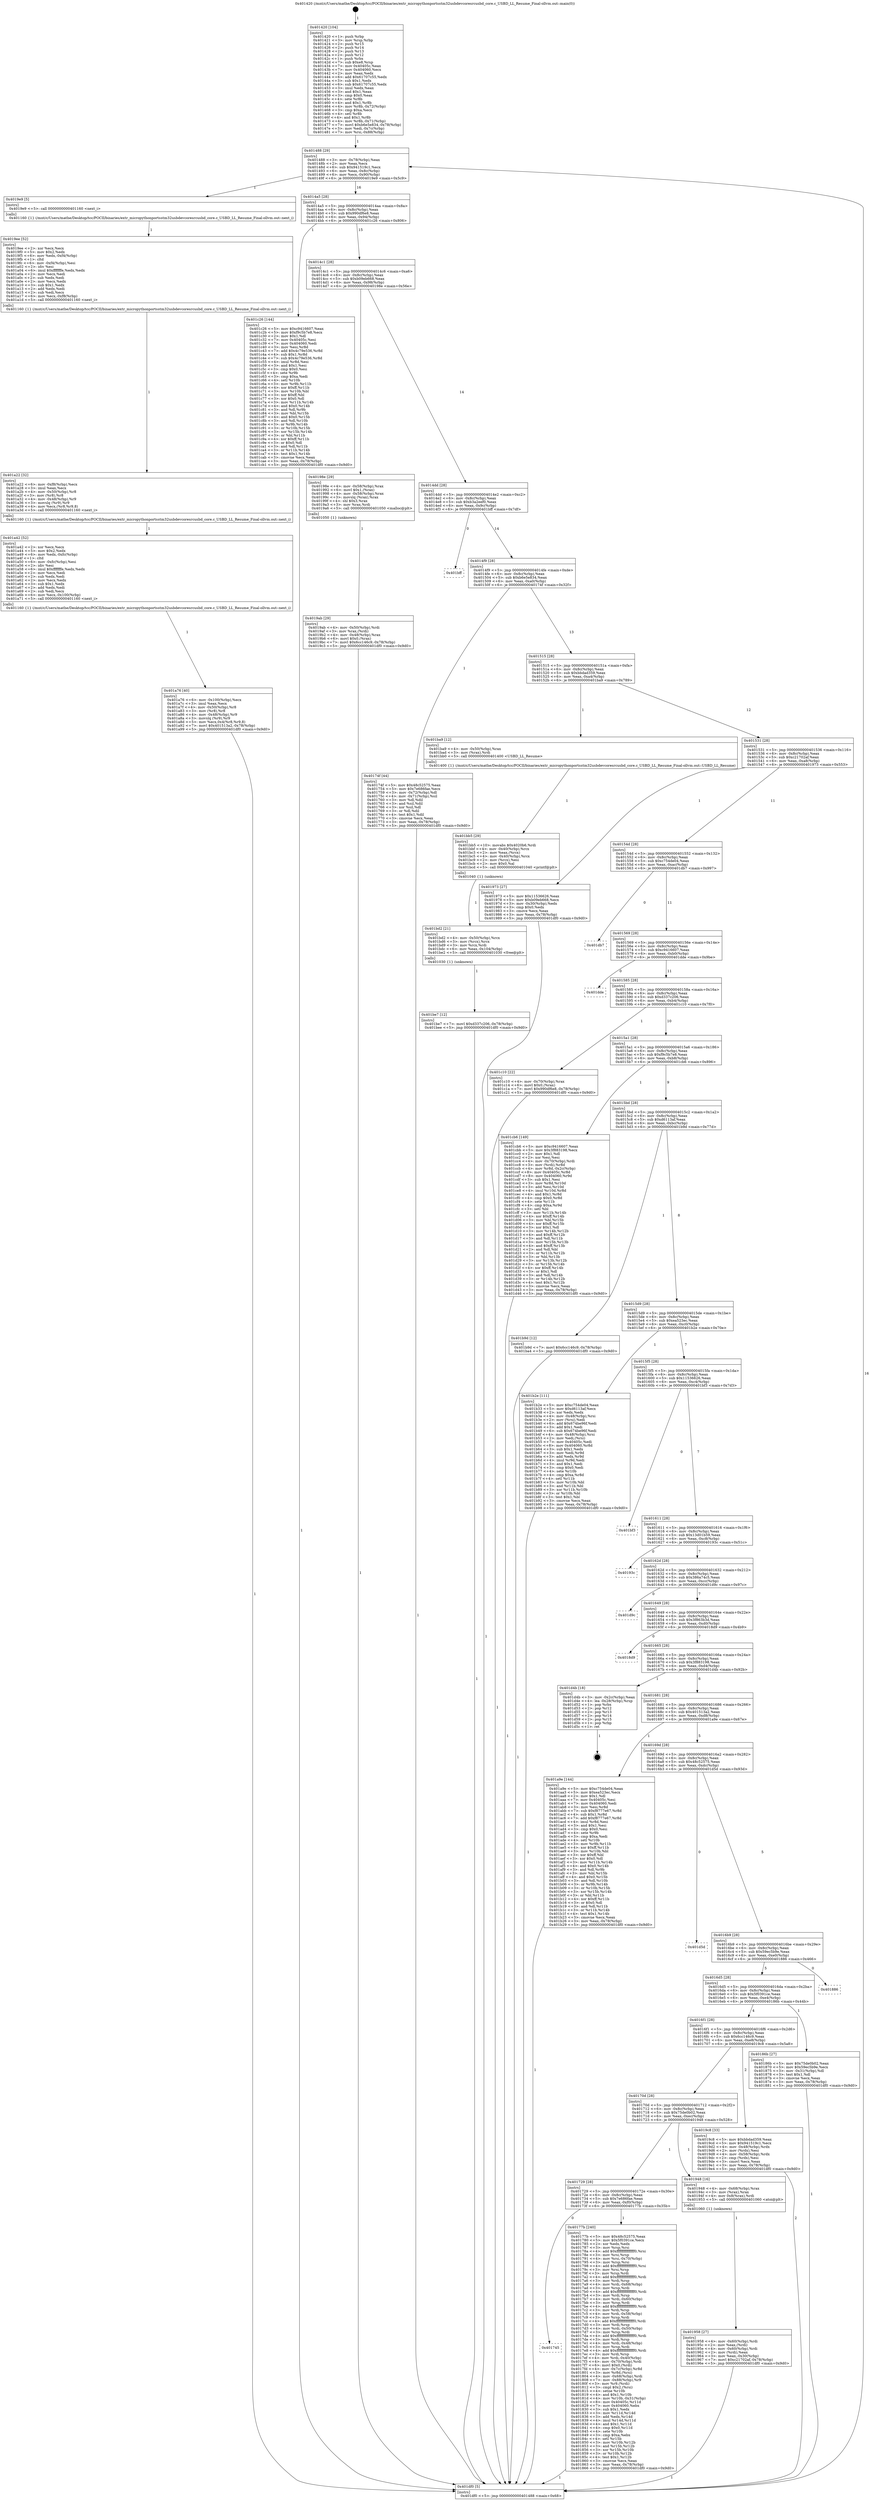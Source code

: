 digraph "0x401420" {
  label = "0x401420 (/mnt/c/Users/mathe/Desktop/tcc/POCII/binaries/extr_micropythonportsstm32usbdevcoresrcusbd_core.c_USBD_LL_Resume_Final-ollvm.out::main(0))"
  labelloc = "t"
  node[shape=record]

  Entry [label="",width=0.3,height=0.3,shape=circle,fillcolor=black,style=filled]
  "0x401488" [label="{
     0x401488 [29]\l
     | [instrs]\l
     &nbsp;&nbsp;0x401488 \<+3\>: mov -0x78(%rbp),%eax\l
     &nbsp;&nbsp;0x40148b \<+2\>: mov %eax,%ecx\l
     &nbsp;&nbsp;0x40148d \<+6\>: sub $0x941519c1,%ecx\l
     &nbsp;&nbsp;0x401493 \<+6\>: mov %eax,-0x8c(%rbp)\l
     &nbsp;&nbsp;0x401499 \<+6\>: mov %ecx,-0x90(%rbp)\l
     &nbsp;&nbsp;0x40149f \<+6\>: je 00000000004019e9 \<main+0x5c9\>\l
  }"]
  "0x4019e9" [label="{
     0x4019e9 [5]\l
     | [instrs]\l
     &nbsp;&nbsp;0x4019e9 \<+5\>: call 0000000000401160 \<next_i\>\l
     | [calls]\l
     &nbsp;&nbsp;0x401160 \{1\} (/mnt/c/Users/mathe/Desktop/tcc/POCII/binaries/extr_micropythonportsstm32usbdevcoresrcusbd_core.c_USBD_LL_Resume_Final-ollvm.out::next_i)\l
  }"]
  "0x4014a5" [label="{
     0x4014a5 [28]\l
     | [instrs]\l
     &nbsp;&nbsp;0x4014a5 \<+5\>: jmp 00000000004014aa \<main+0x8a\>\l
     &nbsp;&nbsp;0x4014aa \<+6\>: mov -0x8c(%rbp),%eax\l
     &nbsp;&nbsp;0x4014b0 \<+5\>: sub $0x990df6e8,%eax\l
     &nbsp;&nbsp;0x4014b5 \<+6\>: mov %eax,-0x94(%rbp)\l
     &nbsp;&nbsp;0x4014bb \<+6\>: je 0000000000401c26 \<main+0x806\>\l
  }"]
  Exit [label="",width=0.3,height=0.3,shape=circle,fillcolor=black,style=filled,peripheries=2]
  "0x401c26" [label="{
     0x401c26 [144]\l
     | [instrs]\l
     &nbsp;&nbsp;0x401c26 \<+5\>: mov $0xc9416607,%eax\l
     &nbsp;&nbsp;0x401c2b \<+5\>: mov $0xf9c5b7e8,%ecx\l
     &nbsp;&nbsp;0x401c30 \<+2\>: mov $0x1,%dl\l
     &nbsp;&nbsp;0x401c32 \<+7\>: mov 0x40405c,%esi\l
     &nbsp;&nbsp;0x401c39 \<+7\>: mov 0x404060,%edi\l
     &nbsp;&nbsp;0x401c40 \<+3\>: mov %esi,%r8d\l
     &nbsp;&nbsp;0x401c43 \<+7\>: add $0x4c79e536,%r8d\l
     &nbsp;&nbsp;0x401c4a \<+4\>: sub $0x1,%r8d\l
     &nbsp;&nbsp;0x401c4e \<+7\>: sub $0x4c79e536,%r8d\l
     &nbsp;&nbsp;0x401c55 \<+4\>: imul %r8d,%esi\l
     &nbsp;&nbsp;0x401c59 \<+3\>: and $0x1,%esi\l
     &nbsp;&nbsp;0x401c5c \<+3\>: cmp $0x0,%esi\l
     &nbsp;&nbsp;0x401c5f \<+4\>: sete %r9b\l
     &nbsp;&nbsp;0x401c63 \<+3\>: cmp $0xa,%edi\l
     &nbsp;&nbsp;0x401c66 \<+4\>: setl %r10b\l
     &nbsp;&nbsp;0x401c6a \<+3\>: mov %r9b,%r11b\l
     &nbsp;&nbsp;0x401c6d \<+4\>: xor $0xff,%r11b\l
     &nbsp;&nbsp;0x401c71 \<+3\>: mov %r10b,%bl\l
     &nbsp;&nbsp;0x401c74 \<+3\>: xor $0xff,%bl\l
     &nbsp;&nbsp;0x401c77 \<+3\>: xor $0x0,%dl\l
     &nbsp;&nbsp;0x401c7a \<+3\>: mov %r11b,%r14b\l
     &nbsp;&nbsp;0x401c7d \<+4\>: and $0x0,%r14b\l
     &nbsp;&nbsp;0x401c81 \<+3\>: and %dl,%r9b\l
     &nbsp;&nbsp;0x401c84 \<+3\>: mov %bl,%r15b\l
     &nbsp;&nbsp;0x401c87 \<+4\>: and $0x0,%r15b\l
     &nbsp;&nbsp;0x401c8b \<+3\>: and %dl,%r10b\l
     &nbsp;&nbsp;0x401c8e \<+3\>: or %r9b,%r14b\l
     &nbsp;&nbsp;0x401c91 \<+3\>: or %r10b,%r15b\l
     &nbsp;&nbsp;0x401c94 \<+3\>: xor %r15b,%r14b\l
     &nbsp;&nbsp;0x401c97 \<+3\>: or %bl,%r11b\l
     &nbsp;&nbsp;0x401c9a \<+4\>: xor $0xff,%r11b\l
     &nbsp;&nbsp;0x401c9e \<+3\>: or $0x0,%dl\l
     &nbsp;&nbsp;0x401ca1 \<+3\>: and %dl,%r11b\l
     &nbsp;&nbsp;0x401ca4 \<+3\>: or %r11b,%r14b\l
     &nbsp;&nbsp;0x401ca7 \<+4\>: test $0x1,%r14b\l
     &nbsp;&nbsp;0x401cab \<+3\>: cmovne %ecx,%eax\l
     &nbsp;&nbsp;0x401cae \<+3\>: mov %eax,-0x78(%rbp)\l
     &nbsp;&nbsp;0x401cb1 \<+5\>: jmp 0000000000401df0 \<main+0x9d0\>\l
  }"]
  "0x4014c1" [label="{
     0x4014c1 [28]\l
     | [instrs]\l
     &nbsp;&nbsp;0x4014c1 \<+5\>: jmp 00000000004014c6 \<main+0xa6\>\l
     &nbsp;&nbsp;0x4014c6 \<+6\>: mov -0x8c(%rbp),%eax\l
     &nbsp;&nbsp;0x4014cc \<+5\>: sub $0xb09eb668,%eax\l
     &nbsp;&nbsp;0x4014d1 \<+6\>: mov %eax,-0x98(%rbp)\l
     &nbsp;&nbsp;0x4014d7 \<+6\>: je 000000000040198e \<main+0x56e\>\l
  }"]
  "0x401be7" [label="{
     0x401be7 [12]\l
     | [instrs]\l
     &nbsp;&nbsp;0x401be7 \<+7\>: movl $0xd337c206,-0x78(%rbp)\l
     &nbsp;&nbsp;0x401bee \<+5\>: jmp 0000000000401df0 \<main+0x9d0\>\l
  }"]
  "0x40198e" [label="{
     0x40198e [29]\l
     | [instrs]\l
     &nbsp;&nbsp;0x40198e \<+4\>: mov -0x58(%rbp),%rax\l
     &nbsp;&nbsp;0x401992 \<+6\>: movl $0x1,(%rax)\l
     &nbsp;&nbsp;0x401998 \<+4\>: mov -0x58(%rbp),%rax\l
     &nbsp;&nbsp;0x40199c \<+3\>: movslq (%rax),%rax\l
     &nbsp;&nbsp;0x40199f \<+4\>: shl $0x3,%rax\l
     &nbsp;&nbsp;0x4019a3 \<+3\>: mov %rax,%rdi\l
     &nbsp;&nbsp;0x4019a6 \<+5\>: call 0000000000401050 \<malloc@plt\>\l
     | [calls]\l
     &nbsp;&nbsp;0x401050 \{1\} (unknown)\l
  }"]
  "0x4014dd" [label="{
     0x4014dd [28]\l
     | [instrs]\l
     &nbsp;&nbsp;0x4014dd \<+5\>: jmp 00000000004014e2 \<main+0xc2\>\l
     &nbsp;&nbsp;0x4014e2 \<+6\>: mov -0x8c(%rbp),%eax\l
     &nbsp;&nbsp;0x4014e8 \<+5\>: sub $0xb3a2eef0,%eax\l
     &nbsp;&nbsp;0x4014ed \<+6\>: mov %eax,-0x9c(%rbp)\l
     &nbsp;&nbsp;0x4014f3 \<+6\>: je 0000000000401bff \<main+0x7df\>\l
  }"]
  "0x401bd2" [label="{
     0x401bd2 [21]\l
     | [instrs]\l
     &nbsp;&nbsp;0x401bd2 \<+4\>: mov -0x50(%rbp),%rcx\l
     &nbsp;&nbsp;0x401bd6 \<+3\>: mov (%rcx),%rcx\l
     &nbsp;&nbsp;0x401bd9 \<+3\>: mov %rcx,%rdi\l
     &nbsp;&nbsp;0x401bdc \<+6\>: mov %eax,-0x104(%rbp)\l
     &nbsp;&nbsp;0x401be2 \<+5\>: call 0000000000401030 \<free@plt\>\l
     | [calls]\l
     &nbsp;&nbsp;0x401030 \{1\} (unknown)\l
  }"]
  "0x401bff" [label="{
     0x401bff\l
  }", style=dashed]
  "0x4014f9" [label="{
     0x4014f9 [28]\l
     | [instrs]\l
     &nbsp;&nbsp;0x4014f9 \<+5\>: jmp 00000000004014fe \<main+0xde\>\l
     &nbsp;&nbsp;0x4014fe \<+6\>: mov -0x8c(%rbp),%eax\l
     &nbsp;&nbsp;0x401504 \<+5\>: sub $0xb6e5e834,%eax\l
     &nbsp;&nbsp;0x401509 \<+6\>: mov %eax,-0xa0(%rbp)\l
     &nbsp;&nbsp;0x40150f \<+6\>: je 000000000040174f \<main+0x32f\>\l
  }"]
  "0x401bb5" [label="{
     0x401bb5 [29]\l
     | [instrs]\l
     &nbsp;&nbsp;0x401bb5 \<+10\>: movabs $0x4020b6,%rdi\l
     &nbsp;&nbsp;0x401bbf \<+4\>: mov -0x40(%rbp),%rcx\l
     &nbsp;&nbsp;0x401bc3 \<+2\>: mov %eax,(%rcx)\l
     &nbsp;&nbsp;0x401bc5 \<+4\>: mov -0x40(%rbp),%rcx\l
     &nbsp;&nbsp;0x401bc9 \<+2\>: mov (%rcx),%esi\l
     &nbsp;&nbsp;0x401bcb \<+2\>: mov $0x0,%al\l
     &nbsp;&nbsp;0x401bcd \<+5\>: call 0000000000401040 \<printf@plt\>\l
     | [calls]\l
     &nbsp;&nbsp;0x401040 \{1\} (unknown)\l
  }"]
  "0x40174f" [label="{
     0x40174f [44]\l
     | [instrs]\l
     &nbsp;&nbsp;0x40174f \<+5\>: mov $0x48c52575,%eax\l
     &nbsp;&nbsp;0x401754 \<+5\>: mov $0x7e686fae,%ecx\l
     &nbsp;&nbsp;0x401759 \<+3\>: mov -0x72(%rbp),%dl\l
     &nbsp;&nbsp;0x40175c \<+4\>: mov -0x71(%rbp),%sil\l
     &nbsp;&nbsp;0x401760 \<+3\>: mov %dl,%dil\l
     &nbsp;&nbsp;0x401763 \<+3\>: and %sil,%dil\l
     &nbsp;&nbsp;0x401766 \<+3\>: xor %sil,%dl\l
     &nbsp;&nbsp;0x401769 \<+3\>: or %dl,%dil\l
     &nbsp;&nbsp;0x40176c \<+4\>: test $0x1,%dil\l
     &nbsp;&nbsp;0x401770 \<+3\>: cmovne %ecx,%eax\l
     &nbsp;&nbsp;0x401773 \<+3\>: mov %eax,-0x78(%rbp)\l
     &nbsp;&nbsp;0x401776 \<+5\>: jmp 0000000000401df0 \<main+0x9d0\>\l
  }"]
  "0x401515" [label="{
     0x401515 [28]\l
     | [instrs]\l
     &nbsp;&nbsp;0x401515 \<+5\>: jmp 000000000040151a \<main+0xfa\>\l
     &nbsp;&nbsp;0x40151a \<+6\>: mov -0x8c(%rbp),%eax\l
     &nbsp;&nbsp;0x401520 \<+5\>: sub $0xbbdad359,%eax\l
     &nbsp;&nbsp;0x401525 \<+6\>: mov %eax,-0xa4(%rbp)\l
     &nbsp;&nbsp;0x40152b \<+6\>: je 0000000000401ba9 \<main+0x789\>\l
  }"]
  "0x401df0" [label="{
     0x401df0 [5]\l
     | [instrs]\l
     &nbsp;&nbsp;0x401df0 \<+5\>: jmp 0000000000401488 \<main+0x68\>\l
  }"]
  "0x401420" [label="{
     0x401420 [104]\l
     | [instrs]\l
     &nbsp;&nbsp;0x401420 \<+1\>: push %rbp\l
     &nbsp;&nbsp;0x401421 \<+3\>: mov %rsp,%rbp\l
     &nbsp;&nbsp;0x401424 \<+2\>: push %r15\l
     &nbsp;&nbsp;0x401426 \<+2\>: push %r14\l
     &nbsp;&nbsp;0x401428 \<+2\>: push %r13\l
     &nbsp;&nbsp;0x40142a \<+2\>: push %r12\l
     &nbsp;&nbsp;0x40142c \<+1\>: push %rbx\l
     &nbsp;&nbsp;0x40142d \<+7\>: sub $0xe8,%rsp\l
     &nbsp;&nbsp;0x401434 \<+7\>: mov 0x40405c,%eax\l
     &nbsp;&nbsp;0x40143b \<+7\>: mov 0x404060,%ecx\l
     &nbsp;&nbsp;0x401442 \<+2\>: mov %eax,%edx\l
     &nbsp;&nbsp;0x401444 \<+6\>: add $0x61707c55,%edx\l
     &nbsp;&nbsp;0x40144a \<+3\>: sub $0x1,%edx\l
     &nbsp;&nbsp;0x40144d \<+6\>: sub $0x61707c55,%edx\l
     &nbsp;&nbsp;0x401453 \<+3\>: imul %edx,%eax\l
     &nbsp;&nbsp;0x401456 \<+3\>: and $0x1,%eax\l
     &nbsp;&nbsp;0x401459 \<+3\>: cmp $0x0,%eax\l
     &nbsp;&nbsp;0x40145c \<+4\>: sete %r8b\l
     &nbsp;&nbsp;0x401460 \<+4\>: and $0x1,%r8b\l
     &nbsp;&nbsp;0x401464 \<+4\>: mov %r8b,-0x72(%rbp)\l
     &nbsp;&nbsp;0x401468 \<+3\>: cmp $0xa,%ecx\l
     &nbsp;&nbsp;0x40146b \<+4\>: setl %r8b\l
     &nbsp;&nbsp;0x40146f \<+4\>: and $0x1,%r8b\l
     &nbsp;&nbsp;0x401473 \<+4\>: mov %r8b,-0x71(%rbp)\l
     &nbsp;&nbsp;0x401477 \<+7\>: movl $0xb6e5e834,-0x78(%rbp)\l
     &nbsp;&nbsp;0x40147e \<+3\>: mov %edi,-0x7c(%rbp)\l
     &nbsp;&nbsp;0x401481 \<+7\>: mov %rsi,-0x88(%rbp)\l
  }"]
  "0x401a76" [label="{
     0x401a76 [40]\l
     | [instrs]\l
     &nbsp;&nbsp;0x401a76 \<+6\>: mov -0x100(%rbp),%ecx\l
     &nbsp;&nbsp;0x401a7c \<+3\>: imul %eax,%ecx\l
     &nbsp;&nbsp;0x401a7f \<+4\>: mov -0x50(%rbp),%r8\l
     &nbsp;&nbsp;0x401a83 \<+3\>: mov (%r8),%r8\l
     &nbsp;&nbsp;0x401a86 \<+4\>: mov -0x48(%rbp),%r9\l
     &nbsp;&nbsp;0x401a8a \<+3\>: movslq (%r9),%r9\l
     &nbsp;&nbsp;0x401a8d \<+5\>: mov %ecx,0x4(%r8,%r9,8)\l
     &nbsp;&nbsp;0x401a92 \<+7\>: movl $0x401513a2,-0x78(%rbp)\l
     &nbsp;&nbsp;0x401a99 \<+5\>: jmp 0000000000401df0 \<main+0x9d0\>\l
  }"]
  "0x401ba9" [label="{
     0x401ba9 [12]\l
     | [instrs]\l
     &nbsp;&nbsp;0x401ba9 \<+4\>: mov -0x50(%rbp),%rax\l
     &nbsp;&nbsp;0x401bad \<+3\>: mov (%rax),%rdi\l
     &nbsp;&nbsp;0x401bb0 \<+5\>: call 0000000000401400 \<USBD_LL_Resume\>\l
     | [calls]\l
     &nbsp;&nbsp;0x401400 \{1\} (/mnt/c/Users/mathe/Desktop/tcc/POCII/binaries/extr_micropythonportsstm32usbdevcoresrcusbd_core.c_USBD_LL_Resume_Final-ollvm.out::USBD_LL_Resume)\l
  }"]
  "0x401531" [label="{
     0x401531 [28]\l
     | [instrs]\l
     &nbsp;&nbsp;0x401531 \<+5\>: jmp 0000000000401536 \<main+0x116\>\l
     &nbsp;&nbsp;0x401536 \<+6\>: mov -0x8c(%rbp),%eax\l
     &nbsp;&nbsp;0x40153c \<+5\>: sub $0xc21702af,%eax\l
     &nbsp;&nbsp;0x401541 \<+6\>: mov %eax,-0xa8(%rbp)\l
     &nbsp;&nbsp;0x401547 \<+6\>: je 0000000000401973 \<main+0x553\>\l
  }"]
  "0x401a42" [label="{
     0x401a42 [52]\l
     | [instrs]\l
     &nbsp;&nbsp;0x401a42 \<+2\>: xor %ecx,%ecx\l
     &nbsp;&nbsp;0x401a44 \<+5\>: mov $0x2,%edx\l
     &nbsp;&nbsp;0x401a49 \<+6\>: mov %edx,-0xfc(%rbp)\l
     &nbsp;&nbsp;0x401a4f \<+1\>: cltd\l
     &nbsp;&nbsp;0x401a50 \<+6\>: mov -0xfc(%rbp),%esi\l
     &nbsp;&nbsp;0x401a56 \<+2\>: idiv %esi\l
     &nbsp;&nbsp;0x401a58 \<+6\>: imul $0xfffffffe,%edx,%edx\l
     &nbsp;&nbsp;0x401a5e \<+2\>: mov %ecx,%edi\l
     &nbsp;&nbsp;0x401a60 \<+2\>: sub %edx,%edi\l
     &nbsp;&nbsp;0x401a62 \<+2\>: mov %ecx,%edx\l
     &nbsp;&nbsp;0x401a64 \<+3\>: sub $0x1,%edx\l
     &nbsp;&nbsp;0x401a67 \<+2\>: add %edx,%edi\l
     &nbsp;&nbsp;0x401a69 \<+2\>: sub %edi,%ecx\l
     &nbsp;&nbsp;0x401a6b \<+6\>: mov %ecx,-0x100(%rbp)\l
     &nbsp;&nbsp;0x401a71 \<+5\>: call 0000000000401160 \<next_i\>\l
     | [calls]\l
     &nbsp;&nbsp;0x401160 \{1\} (/mnt/c/Users/mathe/Desktop/tcc/POCII/binaries/extr_micropythonportsstm32usbdevcoresrcusbd_core.c_USBD_LL_Resume_Final-ollvm.out::next_i)\l
  }"]
  "0x401973" [label="{
     0x401973 [27]\l
     | [instrs]\l
     &nbsp;&nbsp;0x401973 \<+5\>: mov $0x11536626,%eax\l
     &nbsp;&nbsp;0x401978 \<+5\>: mov $0xb09eb668,%ecx\l
     &nbsp;&nbsp;0x40197d \<+3\>: mov -0x30(%rbp),%edx\l
     &nbsp;&nbsp;0x401980 \<+3\>: cmp $0x0,%edx\l
     &nbsp;&nbsp;0x401983 \<+3\>: cmove %ecx,%eax\l
     &nbsp;&nbsp;0x401986 \<+3\>: mov %eax,-0x78(%rbp)\l
     &nbsp;&nbsp;0x401989 \<+5\>: jmp 0000000000401df0 \<main+0x9d0\>\l
  }"]
  "0x40154d" [label="{
     0x40154d [28]\l
     | [instrs]\l
     &nbsp;&nbsp;0x40154d \<+5\>: jmp 0000000000401552 \<main+0x132\>\l
     &nbsp;&nbsp;0x401552 \<+6\>: mov -0x8c(%rbp),%eax\l
     &nbsp;&nbsp;0x401558 \<+5\>: sub $0xc754de04,%eax\l
     &nbsp;&nbsp;0x40155d \<+6\>: mov %eax,-0xac(%rbp)\l
     &nbsp;&nbsp;0x401563 \<+6\>: je 0000000000401db7 \<main+0x997\>\l
  }"]
  "0x401a22" [label="{
     0x401a22 [32]\l
     | [instrs]\l
     &nbsp;&nbsp;0x401a22 \<+6\>: mov -0xf8(%rbp),%ecx\l
     &nbsp;&nbsp;0x401a28 \<+3\>: imul %eax,%ecx\l
     &nbsp;&nbsp;0x401a2b \<+4\>: mov -0x50(%rbp),%r8\l
     &nbsp;&nbsp;0x401a2f \<+3\>: mov (%r8),%r8\l
     &nbsp;&nbsp;0x401a32 \<+4\>: mov -0x48(%rbp),%r9\l
     &nbsp;&nbsp;0x401a36 \<+3\>: movslq (%r9),%r9\l
     &nbsp;&nbsp;0x401a39 \<+4\>: mov %ecx,(%r8,%r9,8)\l
     &nbsp;&nbsp;0x401a3d \<+5\>: call 0000000000401160 \<next_i\>\l
     | [calls]\l
     &nbsp;&nbsp;0x401160 \{1\} (/mnt/c/Users/mathe/Desktop/tcc/POCII/binaries/extr_micropythonportsstm32usbdevcoresrcusbd_core.c_USBD_LL_Resume_Final-ollvm.out::next_i)\l
  }"]
  "0x401db7" [label="{
     0x401db7\l
  }", style=dashed]
  "0x401569" [label="{
     0x401569 [28]\l
     | [instrs]\l
     &nbsp;&nbsp;0x401569 \<+5\>: jmp 000000000040156e \<main+0x14e\>\l
     &nbsp;&nbsp;0x40156e \<+6\>: mov -0x8c(%rbp),%eax\l
     &nbsp;&nbsp;0x401574 \<+5\>: sub $0xc9416607,%eax\l
     &nbsp;&nbsp;0x401579 \<+6\>: mov %eax,-0xb0(%rbp)\l
     &nbsp;&nbsp;0x40157f \<+6\>: je 0000000000401dde \<main+0x9be\>\l
  }"]
  "0x4019ee" [label="{
     0x4019ee [52]\l
     | [instrs]\l
     &nbsp;&nbsp;0x4019ee \<+2\>: xor %ecx,%ecx\l
     &nbsp;&nbsp;0x4019f0 \<+5\>: mov $0x2,%edx\l
     &nbsp;&nbsp;0x4019f5 \<+6\>: mov %edx,-0xf4(%rbp)\l
     &nbsp;&nbsp;0x4019fb \<+1\>: cltd\l
     &nbsp;&nbsp;0x4019fc \<+6\>: mov -0xf4(%rbp),%esi\l
     &nbsp;&nbsp;0x401a02 \<+2\>: idiv %esi\l
     &nbsp;&nbsp;0x401a04 \<+6\>: imul $0xfffffffe,%edx,%edx\l
     &nbsp;&nbsp;0x401a0a \<+2\>: mov %ecx,%edi\l
     &nbsp;&nbsp;0x401a0c \<+2\>: sub %edx,%edi\l
     &nbsp;&nbsp;0x401a0e \<+2\>: mov %ecx,%edx\l
     &nbsp;&nbsp;0x401a10 \<+3\>: sub $0x1,%edx\l
     &nbsp;&nbsp;0x401a13 \<+2\>: add %edx,%edi\l
     &nbsp;&nbsp;0x401a15 \<+2\>: sub %edi,%ecx\l
     &nbsp;&nbsp;0x401a17 \<+6\>: mov %ecx,-0xf8(%rbp)\l
     &nbsp;&nbsp;0x401a1d \<+5\>: call 0000000000401160 \<next_i\>\l
     | [calls]\l
     &nbsp;&nbsp;0x401160 \{1\} (/mnt/c/Users/mathe/Desktop/tcc/POCII/binaries/extr_micropythonportsstm32usbdevcoresrcusbd_core.c_USBD_LL_Resume_Final-ollvm.out::next_i)\l
  }"]
  "0x401dde" [label="{
     0x401dde\l
  }", style=dashed]
  "0x401585" [label="{
     0x401585 [28]\l
     | [instrs]\l
     &nbsp;&nbsp;0x401585 \<+5\>: jmp 000000000040158a \<main+0x16a\>\l
     &nbsp;&nbsp;0x40158a \<+6\>: mov -0x8c(%rbp),%eax\l
     &nbsp;&nbsp;0x401590 \<+5\>: sub $0xd337c206,%eax\l
     &nbsp;&nbsp;0x401595 \<+6\>: mov %eax,-0xb4(%rbp)\l
     &nbsp;&nbsp;0x40159b \<+6\>: je 0000000000401c10 \<main+0x7f0\>\l
  }"]
  "0x4019ab" [label="{
     0x4019ab [29]\l
     | [instrs]\l
     &nbsp;&nbsp;0x4019ab \<+4\>: mov -0x50(%rbp),%rdi\l
     &nbsp;&nbsp;0x4019af \<+3\>: mov %rax,(%rdi)\l
     &nbsp;&nbsp;0x4019b2 \<+4\>: mov -0x48(%rbp),%rax\l
     &nbsp;&nbsp;0x4019b6 \<+6\>: movl $0x0,(%rax)\l
     &nbsp;&nbsp;0x4019bc \<+7\>: movl $0x6cc146c9,-0x78(%rbp)\l
     &nbsp;&nbsp;0x4019c3 \<+5\>: jmp 0000000000401df0 \<main+0x9d0\>\l
  }"]
  "0x401c10" [label="{
     0x401c10 [22]\l
     | [instrs]\l
     &nbsp;&nbsp;0x401c10 \<+4\>: mov -0x70(%rbp),%rax\l
     &nbsp;&nbsp;0x401c14 \<+6\>: movl $0x0,(%rax)\l
     &nbsp;&nbsp;0x401c1a \<+7\>: movl $0x990df6e8,-0x78(%rbp)\l
     &nbsp;&nbsp;0x401c21 \<+5\>: jmp 0000000000401df0 \<main+0x9d0\>\l
  }"]
  "0x4015a1" [label="{
     0x4015a1 [28]\l
     | [instrs]\l
     &nbsp;&nbsp;0x4015a1 \<+5\>: jmp 00000000004015a6 \<main+0x186\>\l
     &nbsp;&nbsp;0x4015a6 \<+6\>: mov -0x8c(%rbp),%eax\l
     &nbsp;&nbsp;0x4015ac \<+5\>: sub $0xf9c5b7e8,%eax\l
     &nbsp;&nbsp;0x4015b1 \<+6\>: mov %eax,-0xb8(%rbp)\l
     &nbsp;&nbsp;0x4015b7 \<+6\>: je 0000000000401cb6 \<main+0x896\>\l
  }"]
  "0x401958" [label="{
     0x401958 [27]\l
     | [instrs]\l
     &nbsp;&nbsp;0x401958 \<+4\>: mov -0x60(%rbp),%rdi\l
     &nbsp;&nbsp;0x40195c \<+2\>: mov %eax,(%rdi)\l
     &nbsp;&nbsp;0x40195e \<+4\>: mov -0x60(%rbp),%rdi\l
     &nbsp;&nbsp;0x401962 \<+2\>: mov (%rdi),%eax\l
     &nbsp;&nbsp;0x401964 \<+3\>: mov %eax,-0x30(%rbp)\l
     &nbsp;&nbsp;0x401967 \<+7\>: movl $0xc21702af,-0x78(%rbp)\l
     &nbsp;&nbsp;0x40196e \<+5\>: jmp 0000000000401df0 \<main+0x9d0\>\l
  }"]
  "0x401cb6" [label="{
     0x401cb6 [149]\l
     | [instrs]\l
     &nbsp;&nbsp;0x401cb6 \<+5\>: mov $0xc9416607,%eax\l
     &nbsp;&nbsp;0x401cbb \<+5\>: mov $0x3f883198,%ecx\l
     &nbsp;&nbsp;0x401cc0 \<+2\>: mov $0x1,%dl\l
     &nbsp;&nbsp;0x401cc2 \<+2\>: xor %esi,%esi\l
     &nbsp;&nbsp;0x401cc4 \<+4\>: mov -0x70(%rbp),%rdi\l
     &nbsp;&nbsp;0x401cc8 \<+3\>: mov (%rdi),%r8d\l
     &nbsp;&nbsp;0x401ccb \<+4\>: mov %r8d,-0x2c(%rbp)\l
     &nbsp;&nbsp;0x401ccf \<+8\>: mov 0x40405c,%r8d\l
     &nbsp;&nbsp;0x401cd7 \<+8\>: mov 0x404060,%r9d\l
     &nbsp;&nbsp;0x401cdf \<+3\>: sub $0x1,%esi\l
     &nbsp;&nbsp;0x401ce2 \<+3\>: mov %r8d,%r10d\l
     &nbsp;&nbsp;0x401ce5 \<+3\>: add %esi,%r10d\l
     &nbsp;&nbsp;0x401ce8 \<+4\>: imul %r10d,%r8d\l
     &nbsp;&nbsp;0x401cec \<+4\>: and $0x1,%r8d\l
     &nbsp;&nbsp;0x401cf0 \<+4\>: cmp $0x0,%r8d\l
     &nbsp;&nbsp;0x401cf4 \<+4\>: sete %r11b\l
     &nbsp;&nbsp;0x401cf8 \<+4\>: cmp $0xa,%r9d\l
     &nbsp;&nbsp;0x401cfc \<+3\>: setl %bl\l
     &nbsp;&nbsp;0x401cff \<+3\>: mov %r11b,%r14b\l
     &nbsp;&nbsp;0x401d02 \<+4\>: xor $0xff,%r14b\l
     &nbsp;&nbsp;0x401d06 \<+3\>: mov %bl,%r15b\l
     &nbsp;&nbsp;0x401d09 \<+4\>: xor $0xff,%r15b\l
     &nbsp;&nbsp;0x401d0d \<+3\>: xor $0x1,%dl\l
     &nbsp;&nbsp;0x401d10 \<+3\>: mov %r14b,%r12b\l
     &nbsp;&nbsp;0x401d13 \<+4\>: and $0xff,%r12b\l
     &nbsp;&nbsp;0x401d17 \<+3\>: and %dl,%r11b\l
     &nbsp;&nbsp;0x401d1a \<+3\>: mov %r15b,%r13b\l
     &nbsp;&nbsp;0x401d1d \<+4\>: and $0xff,%r13b\l
     &nbsp;&nbsp;0x401d21 \<+2\>: and %dl,%bl\l
     &nbsp;&nbsp;0x401d23 \<+3\>: or %r11b,%r12b\l
     &nbsp;&nbsp;0x401d26 \<+3\>: or %bl,%r13b\l
     &nbsp;&nbsp;0x401d29 \<+3\>: xor %r13b,%r12b\l
     &nbsp;&nbsp;0x401d2c \<+3\>: or %r15b,%r14b\l
     &nbsp;&nbsp;0x401d2f \<+4\>: xor $0xff,%r14b\l
     &nbsp;&nbsp;0x401d33 \<+3\>: or $0x1,%dl\l
     &nbsp;&nbsp;0x401d36 \<+3\>: and %dl,%r14b\l
     &nbsp;&nbsp;0x401d39 \<+3\>: or %r14b,%r12b\l
     &nbsp;&nbsp;0x401d3c \<+4\>: test $0x1,%r12b\l
     &nbsp;&nbsp;0x401d40 \<+3\>: cmovne %ecx,%eax\l
     &nbsp;&nbsp;0x401d43 \<+3\>: mov %eax,-0x78(%rbp)\l
     &nbsp;&nbsp;0x401d46 \<+5\>: jmp 0000000000401df0 \<main+0x9d0\>\l
  }"]
  "0x4015bd" [label="{
     0x4015bd [28]\l
     | [instrs]\l
     &nbsp;&nbsp;0x4015bd \<+5\>: jmp 00000000004015c2 \<main+0x1a2\>\l
     &nbsp;&nbsp;0x4015c2 \<+6\>: mov -0x8c(%rbp),%eax\l
     &nbsp;&nbsp;0x4015c8 \<+5\>: sub $0xd6113af,%eax\l
     &nbsp;&nbsp;0x4015cd \<+6\>: mov %eax,-0xbc(%rbp)\l
     &nbsp;&nbsp;0x4015d3 \<+6\>: je 0000000000401b9d \<main+0x77d\>\l
  }"]
  "0x401745" [label="{
     0x401745\l
  }", style=dashed]
  "0x401b9d" [label="{
     0x401b9d [12]\l
     | [instrs]\l
     &nbsp;&nbsp;0x401b9d \<+7\>: movl $0x6cc146c9,-0x78(%rbp)\l
     &nbsp;&nbsp;0x401ba4 \<+5\>: jmp 0000000000401df0 \<main+0x9d0\>\l
  }"]
  "0x4015d9" [label="{
     0x4015d9 [28]\l
     | [instrs]\l
     &nbsp;&nbsp;0x4015d9 \<+5\>: jmp 00000000004015de \<main+0x1be\>\l
     &nbsp;&nbsp;0x4015de \<+6\>: mov -0x8c(%rbp),%eax\l
     &nbsp;&nbsp;0x4015e4 \<+5\>: sub $0xea523ec,%eax\l
     &nbsp;&nbsp;0x4015e9 \<+6\>: mov %eax,-0xc0(%rbp)\l
     &nbsp;&nbsp;0x4015ef \<+6\>: je 0000000000401b2e \<main+0x70e\>\l
  }"]
  "0x40177b" [label="{
     0x40177b [240]\l
     | [instrs]\l
     &nbsp;&nbsp;0x40177b \<+5\>: mov $0x48c52575,%eax\l
     &nbsp;&nbsp;0x401780 \<+5\>: mov $0x5f0391ce,%ecx\l
     &nbsp;&nbsp;0x401785 \<+2\>: xor %edx,%edx\l
     &nbsp;&nbsp;0x401787 \<+3\>: mov %rsp,%rsi\l
     &nbsp;&nbsp;0x40178a \<+4\>: add $0xfffffffffffffff0,%rsi\l
     &nbsp;&nbsp;0x40178e \<+3\>: mov %rsi,%rsp\l
     &nbsp;&nbsp;0x401791 \<+4\>: mov %rsi,-0x70(%rbp)\l
     &nbsp;&nbsp;0x401795 \<+3\>: mov %rsp,%rsi\l
     &nbsp;&nbsp;0x401798 \<+4\>: add $0xfffffffffffffff0,%rsi\l
     &nbsp;&nbsp;0x40179c \<+3\>: mov %rsi,%rsp\l
     &nbsp;&nbsp;0x40179f \<+3\>: mov %rsp,%rdi\l
     &nbsp;&nbsp;0x4017a2 \<+4\>: add $0xfffffffffffffff0,%rdi\l
     &nbsp;&nbsp;0x4017a6 \<+3\>: mov %rdi,%rsp\l
     &nbsp;&nbsp;0x4017a9 \<+4\>: mov %rdi,-0x68(%rbp)\l
     &nbsp;&nbsp;0x4017ad \<+3\>: mov %rsp,%rdi\l
     &nbsp;&nbsp;0x4017b0 \<+4\>: add $0xfffffffffffffff0,%rdi\l
     &nbsp;&nbsp;0x4017b4 \<+3\>: mov %rdi,%rsp\l
     &nbsp;&nbsp;0x4017b7 \<+4\>: mov %rdi,-0x60(%rbp)\l
     &nbsp;&nbsp;0x4017bb \<+3\>: mov %rsp,%rdi\l
     &nbsp;&nbsp;0x4017be \<+4\>: add $0xfffffffffffffff0,%rdi\l
     &nbsp;&nbsp;0x4017c2 \<+3\>: mov %rdi,%rsp\l
     &nbsp;&nbsp;0x4017c5 \<+4\>: mov %rdi,-0x58(%rbp)\l
     &nbsp;&nbsp;0x4017c9 \<+3\>: mov %rsp,%rdi\l
     &nbsp;&nbsp;0x4017cc \<+4\>: add $0xfffffffffffffff0,%rdi\l
     &nbsp;&nbsp;0x4017d0 \<+3\>: mov %rdi,%rsp\l
     &nbsp;&nbsp;0x4017d3 \<+4\>: mov %rdi,-0x50(%rbp)\l
     &nbsp;&nbsp;0x4017d7 \<+3\>: mov %rsp,%rdi\l
     &nbsp;&nbsp;0x4017da \<+4\>: add $0xfffffffffffffff0,%rdi\l
     &nbsp;&nbsp;0x4017de \<+3\>: mov %rdi,%rsp\l
     &nbsp;&nbsp;0x4017e1 \<+4\>: mov %rdi,-0x48(%rbp)\l
     &nbsp;&nbsp;0x4017e5 \<+3\>: mov %rsp,%rdi\l
     &nbsp;&nbsp;0x4017e8 \<+4\>: add $0xfffffffffffffff0,%rdi\l
     &nbsp;&nbsp;0x4017ec \<+3\>: mov %rdi,%rsp\l
     &nbsp;&nbsp;0x4017ef \<+4\>: mov %rdi,-0x40(%rbp)\l
     &nbsp;&nbsp;0x4017f3 \<+4\>: mov -0x70(%rbp),%rdi\l
     &nbsp;&nbsp;0x4017f7 \<+6\>: movl $0x0,(%rdi)\l
     &nbsp;&nbsp;0x4017fd \<+4\>: mov -0x7c(%rbp),%r8d\l
     &nbsp;&nbsp;0x401801 \<+3\>: mov %r8d,(%rsi)\l
     &nbsp;&nbsp;0x401804 \<+4\>: mov -0x68(%rbp),%rdi\l
     &nbsp;&nbsp;0x401808 \<+7\>: mov -0x88(%rbp),%r9\l
     &nbsp;&nbsp;0x40180f \<+3\>: mov %r9,(%rdi)\l
     &nbsp;&nbsp;0x401812 \<+3\>: cmpl $0x2,(%rsi)\l
     &nbsp;&nbsp;0x401815 \<+4\>: setne %r10b\l
     &nbsp;&nbsp;0x401819 \<+4\>: and $0x1,%r10b\l
     &nbsp;&nbsp;0x40181d \<+4\>: mov %r10b,-0x31(%rbp)\l
     &nbsp;&nbsp;0x401821 \<+8\>: mov 0x40405c,%r11d\l
     &nbsp;&nbsp;0x401829 \<+7\>: mov 0x404060,%ebx\l
     &nbsp;&nbsp;0x401830 \<+3\>: sub $0x1,%edx\l
     &nbsp;&nbsp;0x401833 \<+3\>: mov %r11d,%r14d\l
     &nbsp;&nbsp;0x401836 \<+3\>: add %edx,%r14d\l
     &nbsp;&nbsp;0x401839 \<+4\>: imul %r14d,%r11d\l
     &nbsp;&nbsp;0x40183d \<+4\>: and $0x1,%r11d\l
     &nbsp;&nbsp;0x401841 \<+4\>: cmp $0x0,%r11d\l
     &nbsp;&nbsp;0x401845 \<+4\>: sete %r10b\l
     &nbsp;&nbsp;0x401849 \<+3\>: cmp $0xa,%ebx\l
     &nbsp;&nbsp;0x40184c \<+4\>: setl %r15b\l
     &nbsp;&nbsp;0x401850 \<+3\>: mov %r10b,%r12b\l
     &nbsp;&nbsp;0x401853 \<+3\>: and %r15b,%r12b\l
     &nbsp;&nbsp;0x401856 \<+3\>: xor %r15b,%r10b\l
     &nbsp;&nbsp;0x401859 \<+3\>: or %r10b,%r12b\l
     &nbsp;&nbsp;0x40185c \<+4\>: test $0x1,%r12b\l
     &nbsp;&nbsp;0x401860 \<+3\>: cmovne %ecx,%eax\l
     &nbsp;&nbsp;0x401863 \<+3\>: mov %eax,-0x78(%rbp)\l
     &nbsp;&nbsp;0x401866 \<+5\>: jmp 0000000000401df0 \<main+0x9d0\>\l
  }"]
  "0x401b2e" [label="{
     0x401b2e [111]\l
     | [instrs]\l
     &nbsp;&nbsp;0x401b2e \<+5\>: mov $0xc754de04,%eax\l
     &nbsp;&nbsp;0x401b33 \<+5\>: mov $0xd6113af,%ecx\l
     &nbsp;&nbsp;0x401b38 \<+2\>: xor %edx,%edx\l
     &nbsp;&nbsp;0x401b3a \<+4\>: mov -0x48(%rbp),%rsi\l
     &nbsp;&nbsp;0x401b3e \<+2\>: mov (%rsi),%edi\l
     &nbsp;&nbsp;0x401b40 \<+6\>: add $0x674be96f,%edi\l
     &nbsp;&nbsp;0x401b46 \<+3\>: add $0x1,%edi\l
     &nbsp;&nbsp;0x401b49 \<+6\>: sub $0x674be96f,%edi\l
     &nbsp;&nbsp;0x401b4f \<+4\>: mov -0x48(%rbp),%rsi\l
     &nbsp;&nbsp;0x401b53 \<+2\>: mov %edi,(%rsi)\l
     &nbsp;&nbsp;0x401b55 \<+7\>: mov 0x40405c,%edi\l
     &nbsp;&nbsp;0x401b5c \<+8\>: mov 0x404060,%r8d\l
     &nbsp;&nbsp;0x401b64 \<+3\>: sub $0x1,%edx\l
     &nbsp;&nbsp;0x401b67 \<+3\>: mov %edi,%r9d\l
     &nbsp;&nbsp;0x401b6a \<+3\>: add %edx,%r9d\l
     &nbsp;&nbsp;0x401b6d \<+4\>: imul %r9d,%edi\l
     &nbsp;&nbsp;0x401b71 \<+3\>: and $0x1,%edi\l
     &nbsp;&nbsp;0x401b74 \<+3\>: cmp $0x0,%edi\l
     &nbsp;&nbsp;0x401b77 \<+4\>: sete %r10b\l
     &nbsp;&nbsp;0x401b7b \<+4\>: cmp $0xa,%r8d\l
     &nbsp;&nbsp;0x401b7f \<+4\>: setl %r11b\l
     &nbsp;&nbsp;0x401b83 \<+3\>: mov %r10b,%bl\l
     &nbsp;&nbsp;0x401b86 \<+3\>: and %r11b,%bl\l
     &nbsp;&nbsp;0x401b89 \<+3\>: xor %r11b,%r10b\l
     &nbsp;&nbsp;0x401b8c \<+3\>: or %r10b,%bl\l
     &nbsp;&nbsp;0x401b8f \<+3\>: test $0x1,%bl\l
     &nbsp;&nbsp;0x401b92 \<+3\>: cmovne %ecx,%eax\l
     &nbsp;&nbsp;0x401b95 \<+3\>: mov %eax,-0x78(%rbp)\l
     &nbsp;&nbsp;0x401b98 \<+5\>: jmp 0000000000401df0 \<main+0x9d0\>\l
  }"]
  "0x4015f5" [label="{
     0x4015f5 [28]\l
     | [instrs]\l
     &nbsp;&nbsp;0x4015f5 \<+5\>: jmp 00000000004015fa \<main+0x1da\>\l
     &nbsp;&nbsp;0x4015fa \<+6\>: mov -0x8c(%rbp),%eax\l
     &nbsp;&nbsp;0x401600 \<+5\>: sub $0x11536626,%eax\l
     &nbsp;&nbsp;0x401605 \<+6\>: mov %eax,-0xc4(%rbp)\l
     &nbsp;&nbsp;0x40160b \<+6\>: je 0000000000401bf3 \<main+0x7d3\>\l
  }"]
  "0x401729" [label="{
     0x401729 [28]\l
     | [instrs]\l
     &nbsp;&nbsp;0x401729 \<+5\>: jmp 000000000040172e \<main+0x30e\>\l
     &nbsp;&nbsp;0x40172e \<+6\>: mov -0x8c(%rbp),%eax\l
     &nbsp;&nbsp;0x401734 \<+5\>: sub $0x7e686fae,%eax\l
     &nbsp;&nbsp;0x401739 \<+6\>: mov %eax,-0xf0(%rbp)\l
     &nbsp;&nbsp;0x40173f \<+6\>: je 000000000040177b \<main+0x35b\>\l
  }"]
  "0x401bf3" [label="{
     0x401bf3\l
  }", style=dashed]
  "0x401611" [label="{
     0x401611 [28]\l
     | [instrs]\l
     &nbsp;&nbsp;0x401611 \<+5\>: jmp 0000000000401616 \<main+0x1f6\>\l
     &nbsp;&nbsp;0x401616 \<+6\>: mov -0x8c(%rbp),%eax\l
     &nbsp;&nbsp;0x40161c \<+5\>: sub $0x13d01b59,%eax\l
     &nbsp;&nbsp;0x401621 \<+6\>: mov %eax,-0xc8(%rbp)\l
     &nbsp;&nbsp;0x401627 \<+6\>: je 000000000040193c \<main+0x51c\>\l
  }"]
  "0x401948" [label="{
     0x401948 [16]\l
     | [instrs]\l
     &nbsp;&nbsp;0x401948 \<+4\>: mov -0x68(%rbp),%rax\l
     &nbsp;&nbsp;0x40194c \<+3\>: mov (%rax),%rax\l
     &nbsp;&nbsp;0x40194f \<+4\>: mov 0x8(%rax),%rdi\l
     &nbsp;&nbsp;0x401953 \<+5\>: call 0000000000401060 \<atoi@plt\>\l
     | [calls]\l
     &nbsp;&nbsp;0x401060 \{1\} (unknown)\l
  }"]
  "0x40193c" [label="{
     0x40193c\l
  }", style=dashed]
  "0x40162d" [label="{
     0x40162d [28]\l
     | [instrs]\l
     &nbsp;&nbsp;0x40162d \<+5\>: jmp 0000000000401632 \<main+0x212\>\l
     &nbsp;&nbsp;0x401632 \<+6\>: mov -0x8c(%rbp),%eax\l
     &nbsp;&nbsp;0x401638 \<+5\>: sub $0x386a74c5,%eax\l
     &nbsp;&nbsp;0x40163d \<+6\>: mov %eax,-0xcc(%rbp)\l
     &nbsp;&nbsp;0x401643 \<+6\>: je 0000000000401d9c \<main+0x97c\>\l
  }"]
  "0x40170d" [label="{
     0x40170d [28]\l
     | [instrs]\l
     &nbsp;&nbsp;0x40170d \<+5\>: jmp 0000000000401712 \<main+0x2f2\>\l
     &nbsp;&nbsp;0x401712 \<+6\>: mov -0x8c(%rbp),%eax\l
     &nbsp;&nbsp;0x401718 \<+5\>: sub $0x75de0b02,%eax\l
     &nbsp;&nbsp;0x40171d \<+6\>: mov %eax,-0xec(%rbp)\l
     &nbsp;&nbsp;0x401723 \<+6\>: je 0000000000401948 \<main+0x528\>\l
  }"]
  "0x401d9c" [label="{
     0x401d9c\l
  }", style=dashed]
  "0x401649" [label="{
     0x401649 [28]\l
     | [instrs]\l
     &nbsp;&nbsp;0x401649 \<+5\>: jmp 000000000040164e \<main+0x22e\>\l
     &nbsp;&nbsp;0x40164e \<+6\>: mov -0x8c(%rbp),%eax\l
     &nbsp;&nbsp;0x401654 \<+5\>: sub $0x3f863b3d,%eax\l
     &nbsp;&nbsp;0x401659 \<+6\>: mov %eax,-0xd0(%rbp)\l
     &nbsp;&nbsp;0x40165f \<+6\>: je 00000000004018d9 \<main+0x4b9\>\l
  }"]
  "0x4019c8" [label="{
     0x4019c8 [33]\l
     | [instrs]\l
     &nbsp;&nbsp;0x4019c8 \<+5\>: mov $0xbbdad359,%eax\l
     &nbsp;&nbsp;0x4019cd \<+5\>: mov $0x941519c1,%ecx\l
     &nbsp;&nbsp;0x4019d2 \<+4\>: mov -0x48(%rbp),%rdx\l
     &nbsp;&nbsp;0x4019d6 \<+2\>: mov (%rdx),%esi\l
     &nbsp;&nbsp;0x4019d8 \<+4\>: mov -0x58(%rbp),%rdx\l
     &nbsp;&nbsp;0x4019dc \<+2\>: cmp (%rdx),%esi\l
     &nbsp;&nbsp;0x4019de \<+3\>: cmovl %ecx,%eax\l
     &nbsp;&nbsp;0x4019e1 \<+3\>: mov %eax,-0x78(%rbp)\l
     &nbsp;&nbsp;0x4019e4 \<+5\>: jmp 0000000000401df0 \<main+0x9d0\>\l
  }"]
  "0x4018d9" [label="{
     0x4018d9\l
  }", style=dashed]
  "0x401665" [label="{
     0x401665 [28]\l
     | [instrs]\l
     &nbsp;&nbsp;0x401665 \<+5\>: jmp 000000000040166a \<main+0x24a\>\l
     &nbsp;&nbsp;0x40166a \<+6\>: mov -0x8c(%rbp),%eax\l
     &nbsp;&nbsp;0x401670 \<+5\>: sub $0x3f883198,%eax\l
     &nbsp;&nbsp;0x401675 \<+6\>: mov %eax,-0xd4(%rbp)\l
     &nbsp;&nbsp;0x40167b \<+6\>: je 0000000000401d4b \<main+0x92b\>\l
  }"]
  "0x4016f1" [label="{
     0x4016f1 [28]\l
     | [instrs]\l
     &nbsp;&nbsp;0x4016f1 \<+5\>: jmp 00000000004016f6 \<main+0x2d6\>\l
     &nbsp;&nbsp;0x4016f6 \<+6\>: mov -0x8c(%rbp),%eax\l
     &nbsp;&nbsp;0x4016fc \<+5\>: sub $0x6cc146c9,%eax\l
     &nbsp;&nbsp;0x401701 \<+6\>: mov %eax,-0xe8(%rbp)\l
     &nbsp;&nbsp;0x401707 \<+6\>: je 00000000004019c8 \<main+0x5a8\>\l
  }"]
  "0x401d4b" [label="{
     0x401d4b [18]\l
     | [instrs]\l
     &nbsp;&nbsp;0x401d4b \<+3\>: mov -0x2c(%rbp),%eax\l
     &nbsp;&nbsp;0x401d4e \<+4\>: lea -0x28(%rbp),%rsp\l
     &nbsp;&nbsp;0x401d52 \<+1\>: pop %rbx\l
     &nbsp;&nbsp;0x401d53 \<+2\>: pop %r12\l
     &nbsp;&nbsp;0x401d55 \<+2\>: pop %r13\l
     &nbsp;&nbsp;0x401d57 \<+2\>: pop %r14\l
     &nbsp;&nbsp;0x401d59 \<+2\>: pop %r15\l
     &nbsp;&nbsp;0x401d5b \<+1\>: pop %rbp\l
     &nbsp;&nbsp;0x401d5c \<+1\>: ret\l
  }"]
  "0x401681" [label="{
     0x401681 [28]\l
     | [instrs]\l
     &nbsp;&nbsp;0x401681 \<+5\>: jmp 0000000000401686 \<main+0x266\>\l
     &nbsp;&nbsp;0x401686 \<+6\>: mov -0x8c(%rbp),%eax\l
     &nbsp;&nbsp;0x40168c \<+5\>: sub $0x401513a2,%eax\l
     &nbsp;&nbsp;0x401691 \<+6\>: mov %eax,-0xd8(%rbp)\l
     &nbsp;&nbsp;0x401697 \<+6\>: je 0000000000401a9e \<main+0x67e\>\l
  }"]
  "0x40186b" [label="{
     0x40186b [27]\l
     | [instrs]\l
     &nbsp;&nbsp;0x40186b \<+5\>: mov $0x75de0b02,%eax\l
     &nbsp;&nbsp;0x401870 \<+5\>: mov $0x59ec5b9e,%ecx\l
     &nbsp;&nbsp;0x401875 \<+3\>: mov -0x31(%rbp),%dl\l
     &nbsp;&nbsp;0x401878 \<+3\>: test $0x1,%dl\l
     &nbsp;&nbsp;0x40187b \<+3\>: cmovne %ecx,%eax\l
     &nbsp;&nbsp;0x40187e \<+3\>: mov %eax,-0x78(%rbp)\l
     &nbsp;&nbsp;0x401881 \<+5\>: jmp 0000000000401df0 \<main+0x9d0\>\l
  }"]
  "0x401a9e" [label="{
     0x401a9e [144]\l
     | [instrs]\l
     &nbsp;&nbsp;0x401a9e \<+5\>: mov $0xc754de04,%eax\l
     &nbsp;&nbsp;0x401aa3 \<+5\>: mov $0xea523ec,%ecx\l
     &nbsp;&nbsp;0x401aa8 \<+2\>: mov $0x1,%dl\l
     &nbsp;&nbsp;0x401aaa \<+7\>: mov 0x40405c,%esi\l
     &nbsp;&nbsp;0x401ab1 \<+7\>: mov 0x404060,%edi\l
     &nbsp;&nbsp;0x401ab8 \<+3\>: mov %esi,%r8d\l
     &nbsp;&nbsp;0x401abb \<+7\>: sub $0xf8777e67,%r8d\l
     &nbsp;&nbsp;0x401ac2 \<+4\>: sub $0x1,%r8d\l
     &nbsp;&nbsp;0x401ac6 \<+7\>: add $0xf8777e67,%r8d\l
     &nbsp;&nbsp;0x401acd \<+4\>: imul %r8d,%esi\l
     &nbsp;&nbsp;0x401ad1 \<+3\>: and $0x1,%esi\l
     &nbsp;&nbsp;0x401ad4 \<+3\>: cmp $0x0,%esi\l
     &nbsp;&nbsp;0x401ad7 \<+4\>: sete %r9b\l
     &nbsp;&nbsp;0x401adb \<+3\>: cmp $0xa,%edi\l
     &nbsp;&nbsp;0x401ade \<+4\>: setl %r10b\l
     &nbsp;&nbsp;0x401ae2 \<+3\>: mov %r9b,%r11b\l
     &nbsp;&nbsp;0x401ae5 \<+4\>: xor $0xff,%r11b\l
     &nbsp;&nbsp;0x401ae9 \<+3\>: mov %r10b,%bl\l
     &nbsp;&nbsp;0x401aec \<+3\>: xor $0xff,%bl\l
     &nbsp;&nbsp;0x401aef \<+3\>: xor $0x0,%dl\l
     &nbsp;&nbsp;0x401af2 \<+3\>: mov %r11b,%r14b\l
     &nbsp;&nbsp;0x401af5 \<+4\>: and $0x0,%r14b\l
     &nbsp;&nbsp;0x401af9 \<+3\>: and %dl,%r9b\l
     &nbsp;&nbsp;0x401afc \<+3\>: mov %bl,%r15b\l
     &nbsp;&nbsp;0x401aff \<+4\>: and $0x0,%r15b\l
     &nbsp;&nbsp;0x401b03 \<+3\>: and %dl,%r10b\l
     &nbsp;&nbsp;0x401b06 \<+3\>: or %r9b,%r14b\l
     &nbsp;&nbsp;0x401b09 \<+3\>: or %r10b,%r15b\l
     &nbsp;&nbsp;0x401b0c \<+3\>: xor %r15b,%r14b\l
     &nbsp;&nbsp;0x401b0f \<+3\>: or %bl,%r11b\l
     &nbsp;&nbsp;0x401b12 \<+4\>: xor $0xff,%r11b\l
     &nbsp;&nbsp;0x401b16 \<+3\>: or $0x0,%dl\l
     &nbsp;&nbsp;0x401b19 \<+3\>: and %dl,%r11b\l
     &nbsp;&nbsp;0x401b1c \<+3\>: or %r11b,%r14b\l
     &nbsp;&nbsp;0x401b1f \<+4\>: test $0x1,%r14b\l
     &nbsp;&nbsp;0x401b23 \<+3\>: cmovne %ecx,%eax\l
     &nbsp;&nbsp;0x401b26 \<+3\>: mov %eax,-0x78(%rbp)\l
     &nbsp;&nbsp;0x401b29 \<+5\>: jmp 0000000000401df0 \<main+0x9d0\>\l
  }"]
  "0x40169d" [label="{
     0x40169d [28]\l
     | [instrs]\l
     &nbsp;&nbsp;0x40169d \<+5\>: jmp 00000000004016a2 \<main+0x282\>\l
     &nbsp;&nbsp;0x4016a2 \<+6\>: mov -0x8c(%rbp),%eax\l
     &nbsp;&nbsp;0x4016a8 \<+5\>: sub $0x48c52575,%eax\l
     &nbsp;&nbsp;0x4016ad \<+6\>: mov %eax,-0xdc(%rbp)\l
     &nbsp;&nbsp;0x4016b3 \<+6\>: je 0000000000401d5d \<main+0x93d\>\l
  }"]
  "0x4016d5" [label="{
     0x4016d5 [28]\l
     | [instrs]\l
     &nbsp;&nbsp;0x4016d5 \<+5\>: jmp 00000000004016da \<main+0x2ba\>\l
     &nbsp;&nbsp;0x4016da \<+6\>: mov -0x8c(%rbp),%eax\l
     &nbsp;&nbsp;0x4016e0 \<+5\>: sub $0x5f0391ce,%eax\l
     &nbsp;&nbsp;0x4016e5 \<+6\>: mov %eax,-0xe4(%rbp)\l
     &nbsp;&nbsp;0x4016eb \<+6\>: je 000000000040186b \<main+0x44b\>\l
  }"]
  "0x401d5d" [label="{
     0x401d5d\l
  }", style=dashed]
  "0x4016b9" [label="{
     0x4016b9 [28]\l
     | [instrs]\l
     &nbsp;&nbsp;0x4016b9 \<+5\>: jmp 00000000004016be \<main+0x29e\>\l
     &nbsp;&nbsp;0x4016be \<+6\>: mov -0x8c(%rbp),%eax\l
     &nbsp;&nbsp;0x4016c4 \<+5\>: sub $0x59ec5b9e,%eax\l
     &nbsp;&nbsp;0x4016c9 \<+6\>: mov %eax,-0xe0(%rbp)\l
     &nbsp;&nbsp;0x4016cf \<+6\>: je 0000000000401886 \<main+0x466\>\l
  }"]
  "0x401886" [label="{
     0x401886\l
  }", style=dashed]
  Entry -> "0x401420" [label=" 1"]
  "0x401488" -> "0x4019e9" [label=" 1"]
  "0x401488" -> "0x4014a5" [label=" 16"]
  "0x401d4b" -> Exit [label=" 1"]
  "0x4014a5" -> "0x401c26" [label=" 1"]
  "0x4014a5" -> "0x4014c1" [label=" 15"]
  "0x401cb6" -> "0x401df0" [label=" 1"]
  "0x4014c1" -> "0x40198e" [label=" 1"]
  "0x4014c1" -> "0x4014dd" [label=" 14"]
  "0x401c26" -> "0x401df0" [label=" 1"]
  "0x4014dd" -> "0x401bff" [label=" 0"]
  "0x4014dd" -> "0x4014f9" [label=" 14"]
  "0x401c10" -> "0x401df0" [label=" 1"]
  "0x4014f9" -> "0x40174f" [label=" 1"]
  "0x4014f9" -> "0x401515" [label=" 13"]
  "0x40174f" -> "0x401df0" [label=" 1"]
  "0x401420" -> "0x401488" [label=" 1"]
  "0x401df0" -> "0x401488" [label=" 16"]
  "0x401be7" -> "0x401df0" [label=" 1"]
  "0x401515" -> "0x401ba9" [label=" 1"]
  "0x401515" -> "0x401531" [label=" 12"]
  "0x401bd2" -> "0x401be7" [label=" 1"]
  "0x401531" -> "0x401973" [label=" 1"]
  "0x401531" -> "0x40154d" [label=" 11"]
  "0x401bb5" -> "0x401bd2" [label=" 1"]
  "0x40154d" -> "0x401db7" [label=" 0"]
  "0x40154d" -> "0x401569" [label=" 11"]
  "0x401ba9" -> "0x401bb5" [label=" 1"]
  "0x401569" -> "0x401dde" [label=" 0"]
  "0x401569" -> "0x401585" [label=" 11"]
  "0x401b9d" -> "0x401df0" [label=" 1"]
  "0x401585" -> "0x401c10" [label=" 1"]
  "0x401585" -> "0x4015a1" [label=" 10"]
  "0x401b2e" -> "0x401df0" [label=" 1"]
  "0x4015a1" -> "0x401cb6" [label=" 1"]
  "0x4015a1" -> "0x4015bd" [label=" 9"]
  "0x401a9e" -> "0x401df0" [label=" 1"]
  "0x4015bd" -> "0x401b9d" [label=" 1"]
  "0x4015bd" -> "0x4015d9" [label=" 8"]
  "0x401a42" -> "0x401a76" [label=" 1"]
  "0x4015d9" -> "0x401b2e" [label=" 1"]
  "0x4015d9" -> "0x4015f5" [label=" 7"]
  "0x401a22" -> "0x401a42" [label=" 1"]
  "0x4015f5" -> "0x401bf3" [label=" 0"]
  "0x4015f5" -> "0x401611" [label=" 7"]
  "0x4019e9" -> "0x4019ee" [label=" 1"]
  "0x401611" -> "0x40193c" [label=" 0"]
  "0x401611" -> "0x40162d" [label=" 7"]
  "0x4019c8" -> "0x401df0" [label=" 2"]
  "0x40162d" -> "0x401d9c" [label=" 0"]
  "0x40162d" -> "0x401649" [label=" 7"]
  "0x40198e" -> "0x4019ab" [label=" 1"]
  "0x401649" -> "0x4018d9" [label=" 0"]
  "0x401649" -> "0x401665" [label=" 7"]
  "0x401973" -> "0x401df0" [label=" 1"]
  "0x401665" -> "0x401d4b" [label=" 1"]
  "0x401665" -> "0x401681" [label=" 6"]
  "0x401948" -> "0x401958" [label=" 1"]
  "0x401681" -> "0x401a9e" [label=" 1"]
  "0x401681" -> "0x40169d" [label=" 5"]
  "0x40186b" -> "0x401df0" [label=" 1"]
  "0x40169d" -> "0x401d5d" [label=" 0"]
  "0x40169d" -> "0x4016b9" [label=" 5"]
  "0x401a76" -> "0x401df0" [label=" 1"]
  "0x4016b9" -> "0x401886" [label=" 0"]
  "0x4016b9" -> "0x4016d5" [label=" 5"]
  "0x40177b" -> "0x401df0" [label=" 1"]
  "0x4016d5" -> "0x40186b" [label=" 1"]
  "0x4016d5" -> "0x4016f1" [label=" 4"]
  "0x401958" -> "0x401df0" [label=" 1"]
  "0x4016f1" -> "0x4019c8" [label=" 2"]
  "0x4016f1" -> "0x40170d" [label=" 2"]
  "0x4019ab" -> "0x401df0" [label=" 1"]
  "0x40170d" -> "0x401948" [label=" 1"]
  "0x40170d" -> "0x401729" [label=" 1"]
  "0x4019ee" -> "0x401a22" [label=" 1"]
  "0x401729" -> "0x40177b" [label=" 1"]
  "0x401729" -> "0x401745" [label=" 0"]
}
